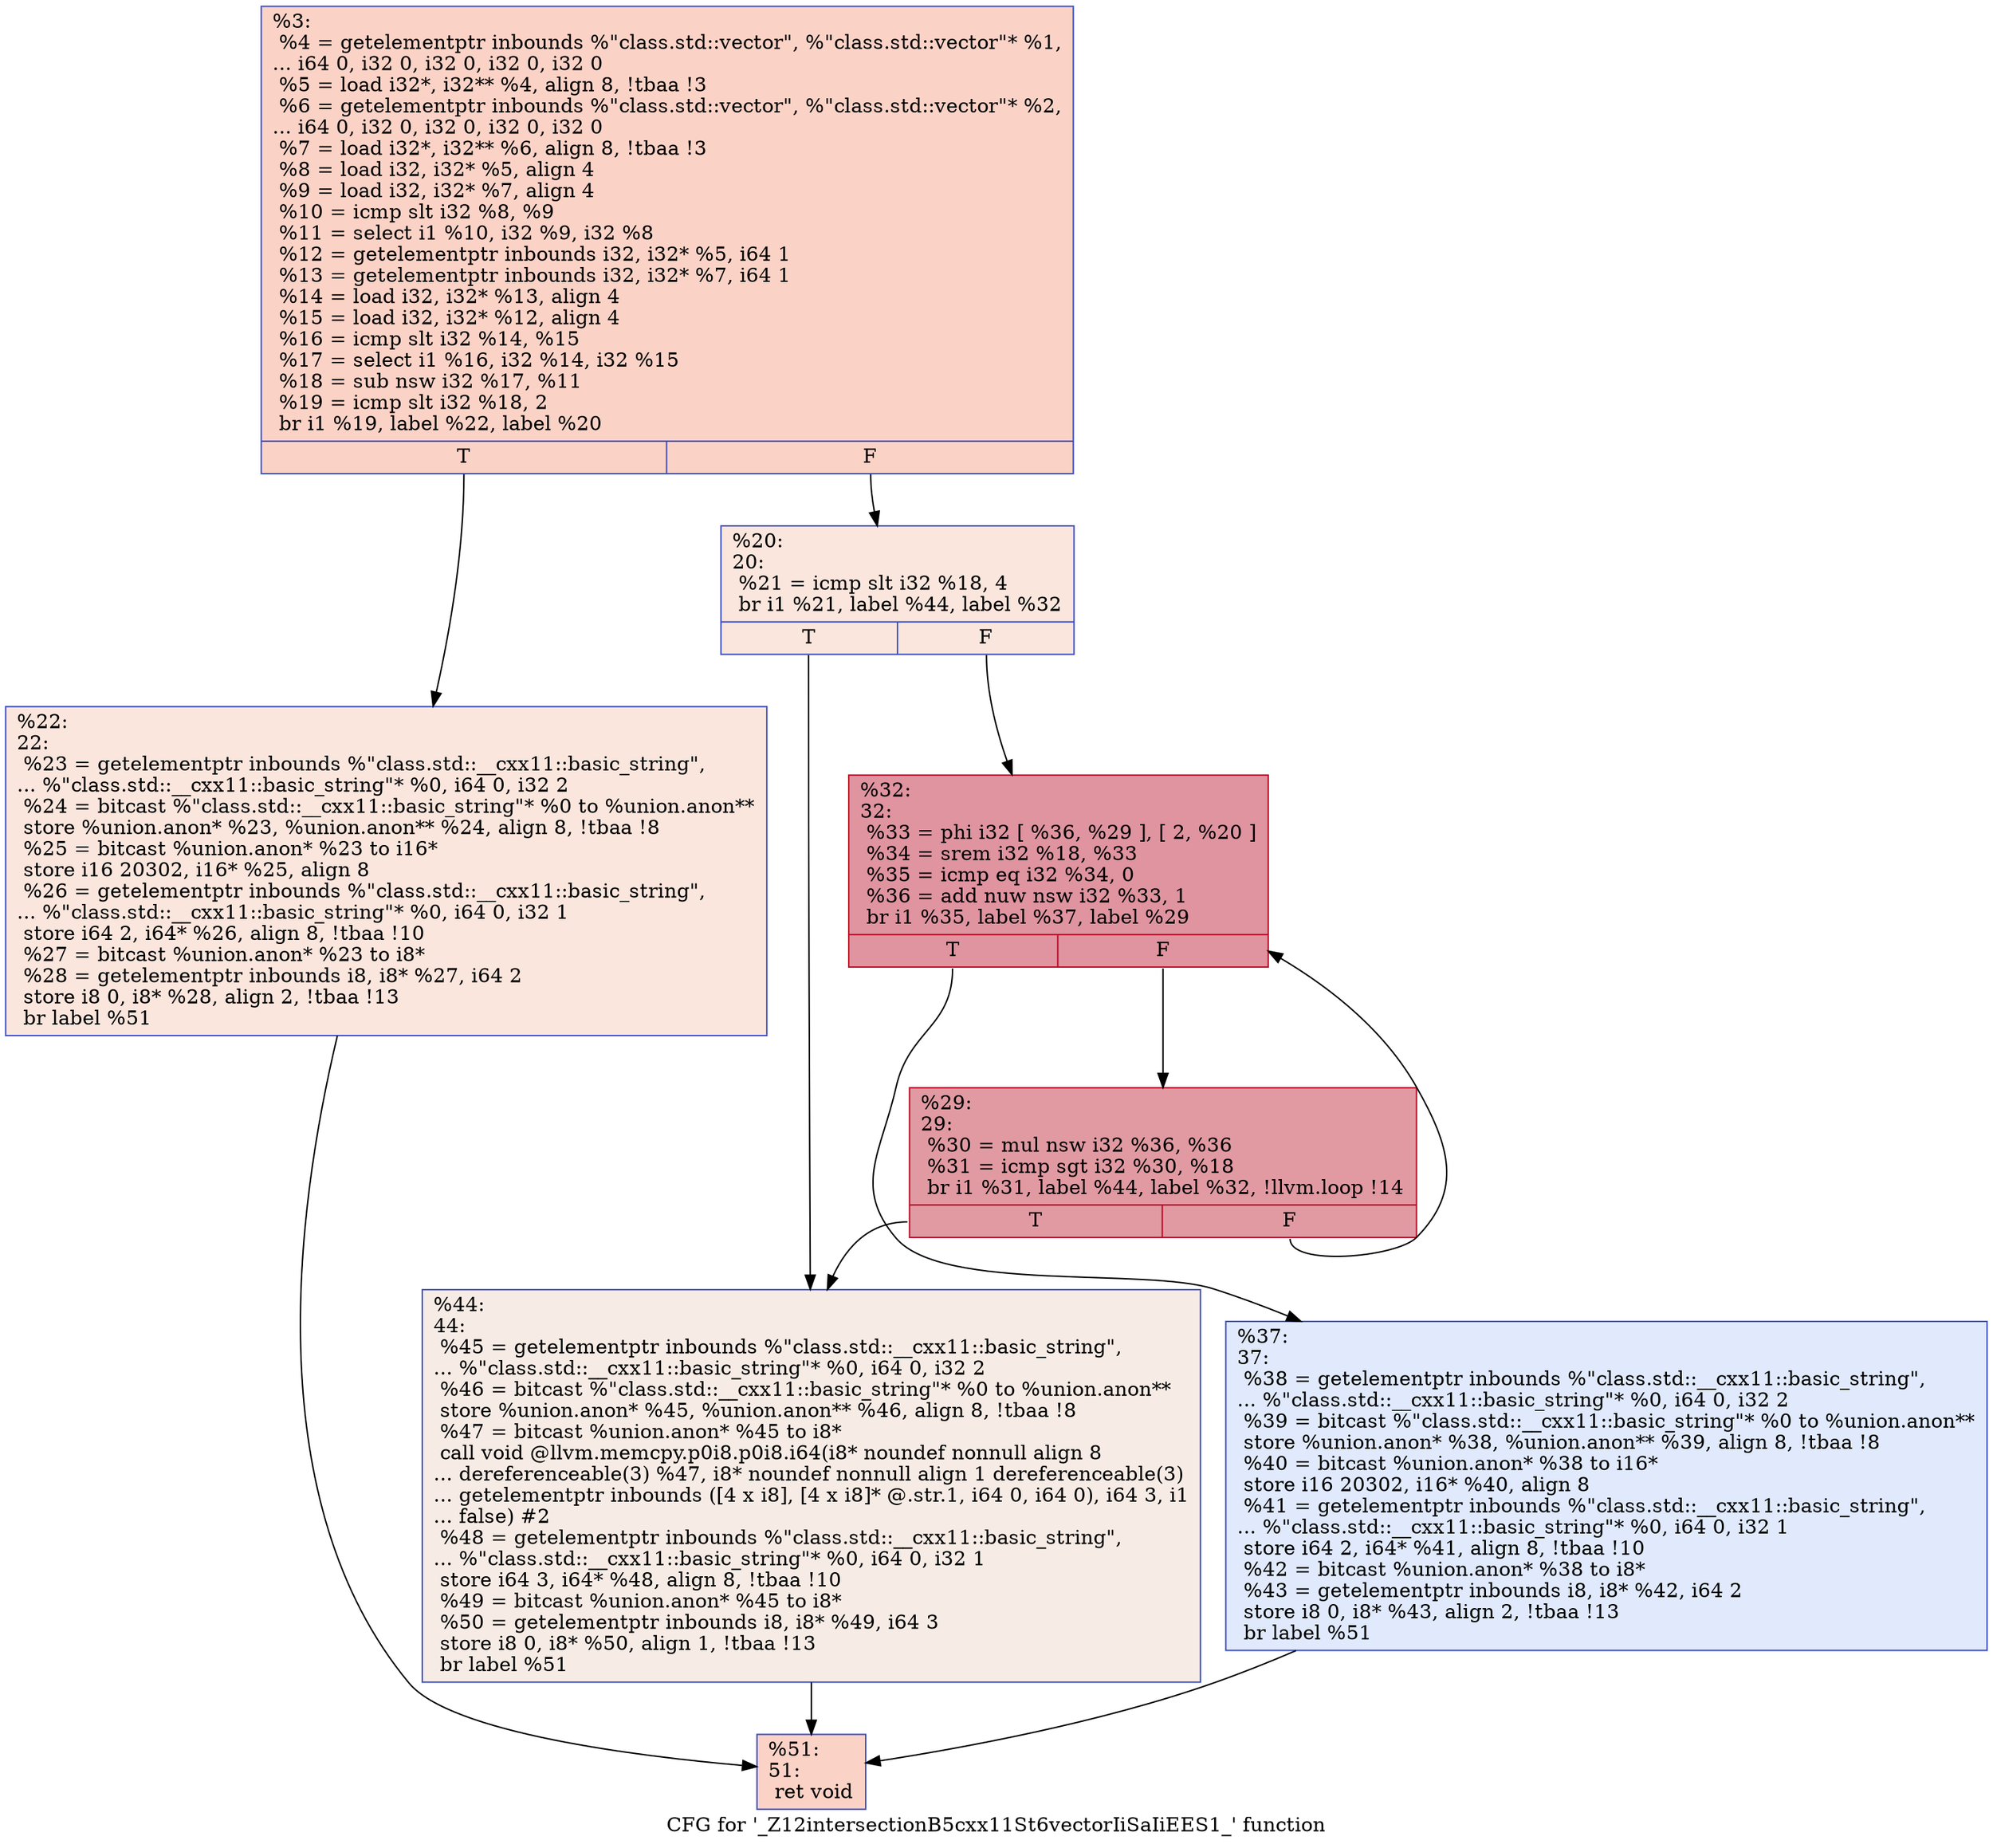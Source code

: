 digraph "CFG for '_Z12intersectionB5cxx11St6vectorIiSaIiEES1_' function" {
	label="CFG for '_Z12intersectionB5cxx11St6vectorIiSaIiEES1_' function";

	Node0x55924b84dde0 [shape=record,color="#3d50c3ff", style=filled, fillcolor="#f59c7d70",label="{%3:\l  %4 = getelementptr inbounds %\"class.std::vector\", %\"class.std::vector\"* %1,\l... i64 0, i32 0, i32 0, i32 0, i32 0\l  %5 = load i32*, i32** %4, align 8, !tbaa !3\l  %6 = getelementptr inbounds %\"class.std::vector\", %\"class.std::vector\"* %2,\l... i64 0, i32 0, i32 0, i32 0, i32 0\l  %7 = load i32*, i32** %6, align 8, !tbaa !3\l  %8 = load i32, i32* %5, align 4\l  %9 = load i32, i32* %7, align 4\l  %10 = icmp slt i32 %8, %9\l  %11 = select i1 %10, i32 %9, i32 %8\l  %12 = getelementptr inbounds i32, i32* %5, i64 1\l  %13 = getelementptr inbounds i32, i32* %7, i64 1\l  %14 = load i32, i32* %13, align 4\l  %15 = load i32, i32* %12, align 4\l  %16 = icmp slt i32 %14, %15\l  %17 = select i1 %16, i32 %14, i32 %15\l  %18 = sub nsw i32 %17, %11\l  %19 = icmp slt i32 %18, 2\l  br i1 %19, label %22, label %20\l|{<s0>T|<s1>F}}"];
	Node0x55924b84dde0:s0 -> Node0x55924b84e5c0;
	Node0x55924b84dde0:s1 -> Node0x55924b850000;
	Node0x55924b850000 [shape=record,color="#3d50c3ff", style=filled, fillcolor="#f3c7b170",label="{%20:\l20:                                               \l  %21 = icmp slt i32 %18, 4\l  br i1 %21, label %44, label %32\l|{<s0>T|<s1>F}}"];
	Node0x55924b850000:s0 -> Node0x55924b850200;
	Node0x55924b850000:s1 -> Node0x55924b850250;
	Node0x55924b84e5c0 [shape=record,color="#3d50c3ff", style=filled, fillcolor="#f3c7b170",label="{%22:\l22:                                               \l  %23 = getelementptr inbounds %\"class.std::__cxx11::basic_string\",\l... %\"class.std::__cxx11::basic_string\"* %0, i64 0, i32 2\l  %24 = bitcast %\"class.std::__cxx11::basic_string\"* %0 to %union.anon**\l  store %union.anon* %23, %union.anon** %24, align 8, !tbaa !8\l  %25 = bitcast %union.anon* %23 to i16*\l  store i16 20302, i16* %25, align 8\l  %26 = getelementptr inbounds %\"class.std::__cxx11::basic_string\",\l... %\"class.std::__cxx11::basic_string\"* %0, i64 0, i32 1\l  store i64 2, i64* %26, align 8, !tbaa !10\l  %27 = bitcast %union.anon* %23 to i8*\l  %28 = getelementptr inbounds i8, i8* %27, i64 2\l  store i8 0, i8* %28, align 2, !tbaa !13\l  br label %51\l}"];
	Node0x55924b84e5c0 -> Node0x55924b850d00;
	Node0x55924b850e00 [shape=record,color="#b70d28ff", style=filled, fillcolor="#bb1b2c70",label="{%29:\l29:                                               \l  %30 = mul nsw i32 %36, %36\l  %31 = icmp sgt i32 %30, %18\l  br i1 %31, label %44, label %32, !llvm.loop !14\l|{<s0>T|<s1>F}}"];
	Node0x55924b850e00:s0 -> Node0x55924b850200;
	Node0x55924b850e00:s1 -> Node0x55924b850250;
	Node0x55924b850250 [shape=record,color="#b70d28ff", style=filled, fillcolor="#b70d2870",label="{%32:\l32:                                               \l  %33 = phi i32 [ %36, %29 ], [ 2, %20 ]\l  %34 = srem i32 %18, %33\l  %35 = icmp eq i32 %34, 0\l  %36 = add nuw nsw i32 %33, 1\l  br i1 %35, label %37, label %29\l|{<s0>T|<s1>F}}"];
	Node0x55924b850250:s0 -> Node0x55924b851620;
	Node0x55924b850250:s1 -> Node0x55924b850e00;
	Node0x55924b851620 [shape=record,color="#3d50c3ff", style=filled, fillcolor="#b9d0f970",label="{%37:\l37:                                               \l  %38 = getelementptr inbounds %\"class.std::__cxx11::basic_string\",\l... %\"class.std::__cxx11::basic_string\"* %0, i64 0, i32 2\l  %39 = bitcast %\"class.std::__cxx11::basic_string\"* %0 to %union.anon**\l  store %union.anon* %38, %union.anon** %39, align 8, !tbaa !8\l  %40 = bitcast %union.anon* %38 to i16*\l  store i16 20302, i16* %40, align 8\l  %41 = getelementptr inbounds %\"class.std::__cxx11::basic_string\",\l... %\"class.std::__cxx11::basic_string\"* %0, i64 0, i32 1\l  store i64 2, i64* %41, align 8, !tbaa !10\l  %42 = bitcast %union.anon* %38 to i8*\l  %43 = getelementptr inbounds i8, i8* %42, i64 2\l  store i8 0, i8* %43, align 2, !tbaa !13\l  br label %51\l}"];
	Node0x55924b851620 -> Node0x55924b850d00;
	Node0x55924b850200 [shape=record,color="#3d50c3ff", style=filled, fillcolor="#ecd3c570",label="{%44:\l44:                                               \l  %45 = getelementptr inbounds %\"class.std::__cxx11::basic_string\",\l... %\"class.std::__cxx11::basic_string\"* %0, i64 0, i32 2\l  %46 = bitcast %\"class.std::__cxx11::basic_string\"* %0 to %union.anon**\l  store %union.anon* %45, %union.anon** %46, align 8, !tbaa !8\l  %47 = bitcast %union.anon* %45 to i8*\l  call void @llvm.memcpy.p0i8.p0i8.i64(i8* noundef nonnull align 8\l... dereferenceable(3) %47, i8* noundef nonnull align 1 dereferenceable(3)\l... getelementptr inbounds ([4 x i8], [4 x i8]* @.str.1, i64 0, i64 0), i64 3, i1\l... false) #2\l  %48 = getelementptr inbounds %\"class.std::__cxx11::basic_string\",\l... %\"class.std::__cxx11::basic_string\"* %0, i64 0, i32 1\l  store i64 3, i64* %48, align 8, !tbaa !10\l  %49 = bitcast %union.anon* %45 to i8*\l  %50 = getelementptr inbounds i8, i8* %49, i64 3\l  store i8 0, i8* %50, align 1, !tbaa !13\l  br label %51\l}"];
	Node0x55924b850200 -> Node0x55924b850d00;
	Node0x55924b850d00 [shape=record,color="#3d50c3ff", style=filled, fillcolor="#f59c7d70",label="{%51:\l51:                                               \l  ret void\l}"];
}
